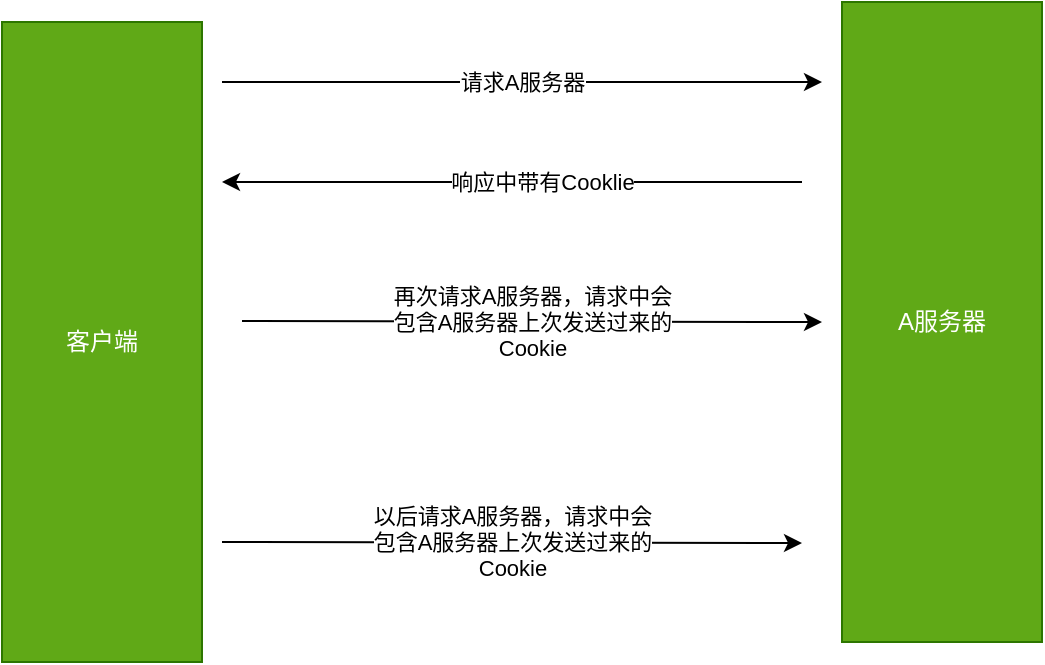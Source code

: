 <mxfile>
    <diagram id="oeWnZu6k2-BbucotUI3t" name="第 1 页">
        <mxGraphModel dx="1202" dy="675" grid="1" gridSize="10" guides="1" tooltips="1" connect="1" arrows="1" fold="1" page="1" pageScale="1" pageWidth="827" pageHeight="1169" math="0" shadow="0">
            <root>
                <mxCell id="0"/>
                <mxCell id="1" parent="0"/>
                <mxCell id="2" value="客户端" style="rounded=0;whiteSpace=wrap;html=1;fillColor=#60a917;fontColor=#ffffff;strokeColor=#2D7600;" vertex="1" parent="1">
                    <mxGeometry x="70" y="150" width="100" height="320" as="geometry"/>
                </mxCell>
                <mxCell id="3" value="A服务器" style="rounded=0;whiteSpace=wrap;html=1;fillColor=#60a917;fontColor=#ffffff;strokeColor=#2D7600;" vertex="1" parent="1">
                    <mxGeometry x="490" y="140" width="100" height="320" as="geometry"/>
                </mxCell>
                <mxCell id="4" value="" style="endArrow=classic;html=1;" edge="1" parent="1">
                    <mxGeometry relative="1" as="geometry">
                        <mxPoint x="180" y="180" as="sourcePoint"/>
                        <mxPoint x="480" y="180" as="targetPoint"/>
                    </mxGeometry>
                </mxCell>
                <mxCell id="5" value="请求A服务器" style="edgeLabel;resizable=0;html=1;align=center;verticalAlign=middle;" connectable="0" vertex="1" parent="4">
                    <mxGeometry relative="1" as="geometry"/>
                </mxCell>
                <mxCell id="6" value="响应中带有Cooklie" style="endArrow=classic;html=1;" edge="1" parent="1">
                    <mxGeometry x="-0.103" relative="1" as="geometry">
                        <mxPoint x="470" y="230" as="sourcePoint"/>
                        <mxPoint x="180" y="230" as="targetPoint"/>
                        <Array as="points">
                            <mxPoint x="340" y="230"/>
                        </Array>
                        <mxPoint as="offset"/>
                    </mxGeometry>
                </mxCell>
                <mxCell id="9" value="" style="endArrow=classic;html=1;" edge="1" parent="1">
                    <mxGeometry relative="1" as="geometry">
                        <mxPoint x="190" y="299.5" as="sourcePoint"/>
                        <mxPoint x="480" y="300" as="targetPoint"/>
                    </mxGeometry>
                </mxCell>
                <mxCell id="10" value="再次请求A服务器，请求中会&lt;br&gt;包含A服务器上次发送过来的&lt;br&gt;Cookie&lt;br&gt;" style="edgeLabel;resizable=0;html=1;align=center;verticalAlign=middle;" connectable="0" vertex="1" parent="9">
                    <mxGeometry relative="1" as="geometry"/>
                </mxCell>
                <mxCell id="11" value="" style="endArrow=classic;html=1;" edge="1" parent="1">
                    <mxGeometry relative="1" as="geometry">
                        <mxPoint x="180" y="410" as="sourcePoint"/>
                        <mxPoint x="470" y="410.5" as="targetPoint"/>
                    </mxGeometry>
                </mxCell>
                <mxCell id="12" value="以后请求A服务器，请求中会&lt;br&gt;包含A服务器上次发送过来的&lt;br&gt;Cookie" style="edgeLabel;resizable=0;html=1;align=center;verticalAlign=middle;" connectable="0" vertex="1" parent="11">
                    <mxGeometry relative="1" as="geometry"/>
                </mxCell>
            </root>
        </mxGraphModel>
    </diagram>
</mxfile>